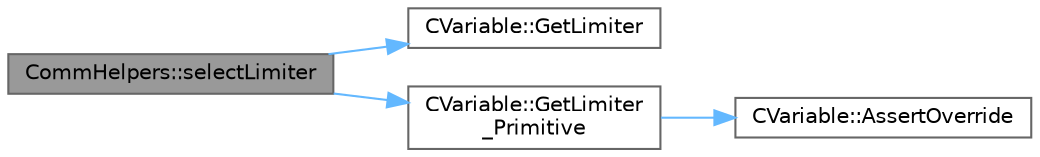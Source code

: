 digraph "CommHelpers::selectLimiter"
{
 // LATEX_PDF_SIZE
  bgcolor="transparent";
  edge [fontname=Helvetica,fontsize=10,labelfontname=Helvetica,labelfontsize=10];
  node [fontname=Helvetica,fontsize=10,shape=box,height=0.2,width=0.4];
  rankdir="LR";
  Node1 [id="Node000001",label="CommHelpers::selectLimiter",height=0.2,width=0.4,color="gray40", fillcolor="grey60", style="filled", fontcolor="black",tooltip=" "];
  Node1 -> Node2 [id="edge1_Node000001_Node000002",color="steelblue1",style="solid",tooltip=" "];
  Node2 [id="Node000002",label="CVariable::GetLimiter",height=0.2,width=0.4,color="grey40", fillcolor="white", style="filled",URL="$classCVariable.html#a1983a5ee8ad263a63079d4c15b262e63",tooltip="Get the slope limiter."];
  Node1 -> Node3 [id="edge2_Node000001_Node000003",color="steelblue1",style="solid",tooltip=" "];
  Node3 [id="Node000003",label="CVariable::GetLimiter\l_Primitive",height=0.2,width=0.4,color="grey40", fillcolor="white", style="filled",URL="$classCVariable.html#a84b3e1346612ab51a543f515d5cff8cd",tooltip="Get the primitive variables limiter."];
  Node3 -> Node4 [id="edge3_Node000003_Node000004",color="steelblue1",style="solid",tooltip=" "];
  Node4 [id="Node000004",label="CVariable::AssertOverride",height=0.2,width=0.4,color="grey40", fillcolor="white", style="filled",URL="$classCVariable.html#a57eb0e83f25f08d544f92b75e3f8b617",tooltip=" "];
}

